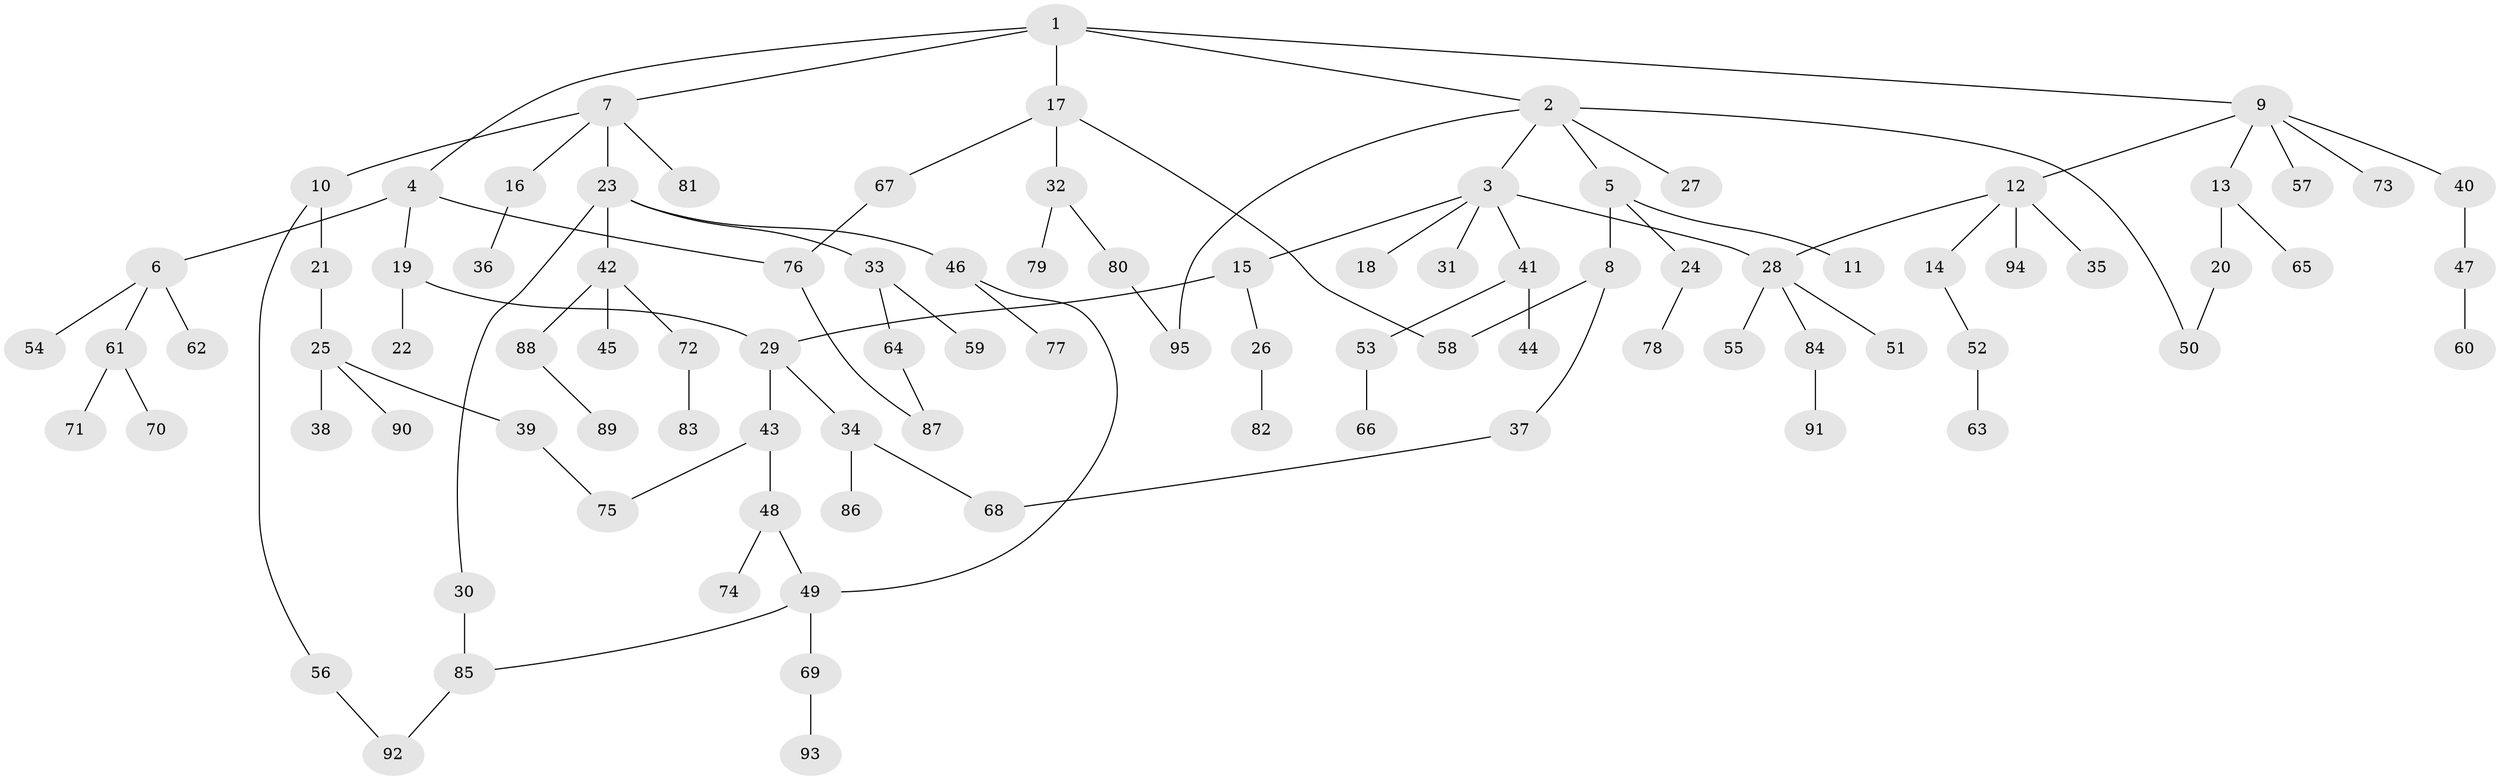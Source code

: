// Generated by graph-tools (version 1.1) at 2025/49/03/09/25 03:49:22]
// undirected, 95 vertices, 106 edges
graph export_dot {
graph [start="1"]
  node [color=gray90,style=filled];
  1;
  2;
  3;
  4;
  5;
  6;
  7;
  8;
  9;
  10;
  11;
  12;
  13;
  14;
  15;
  16;
  17;
  18;
  19;
  20;
  21;
  22;
  23;
  24;
  25;
  26;
  27;
  28;
  29;
  30;
  31;
  32;
  33;
  34;
  35;
  36;
  37;
  38;
  39;
  40;
  41;
  42;
  43;
  44;
  45;
  46;
  47;
  48;
  49;
  50;
  51;
  52;
  53;
  54;
  55;
  56;
  57;
  58;
  59;
  60;
  61;
  62;
  63;
  64;
  65;
  66;
  67;
  68;
  69;
  70;
  71;
  72;
  73;
  74;
  75;
  76;
  77;
  78;
  79;
  80;
  81;
  82;
  83;
  84;
  85;
  86;
  87;
  88;
  89;
  90;
  91;
  92;
  93;
  94;
  95;
  1 -- 2;
  1 -- 4;
  1 -- 7;
  1 -- 9;
  1 -- 17;
  2 -- 3;
  2 -- 5;
  2 -- 27;
  2 -- 95;
  2 -- 50;
  3 -- 15;
  3 -- 18;
  3 -- 28;
  3 -- 31;
  3 -- 41;
  4 -- 6;
  4 -- 19;
  4 -- 76;
  5 -- 8;
  5 -- 11;
  5 -- 24;
  6 -- 54;
  6 -- 61;
  6 -- 62;
  7 -- 10;
  7 -- 16;
  7 -- 23;
  7 -- 81;
  8 -- 37;
  8 -- 58;
  9 -- 12;
  9 -- 13;
  9 -- 40;
  9 -- 57;
  9 -- 73;
  10 -- 21;
  10 -- 56;
  12 -- 14;
  12 -- 35;
  12 -- 94;
  12 -- 28;
  13 -- 20;
  13 -- 65;
  14 -- 52;
  15 -- 26;
  15 -- 29;
  16 -- 36;
  17 -- 32;
  17 -- 58;
  17 -- 67;
  19 -- 22;
  19 -- 29;
  20 -- 50;
  21 -- 25;
  23 -- 30;
  23 -- 33;
  23 -- 42;
  23 -- 46;
  24 -- 78;
  25 -- 38;
  25 -- 39;
  25 -- 90;
  26 -- 82;
  28 -- 51;
  28 -- 55;
  28 -- 84;
  29 -- 34;
  29 -- 43;
  30 -- 85;
  32 -- 79;
  32 -- 80;
  33 -- 59;
  33 -- 64;
  34 -- 86;
  34 -- 68;
  37 -- 68;
  39 -- 75;
  40 -- 47;
  41 -- 44;
  41 -- 53;
  42 -- 45;
  42 -- 72;
  42 -- 88;
  43 -- 48;
  43 -- 75;
  46 -- 77;
  46 -- 49;
  47 -- 60;
  48 -- 49;
  48 -- 74;
  49 -- 69;
  49 -- 85;
  52 -- 63;
  53 -- 66;
  56 -- 92;
  61 -- 70;
  61 -- 71;
  64 -- 87;
  67 -- 76;
  69 -- 93;
  72 -- 83;
  76 -- 87;
  80 -- 95;
  84 -- 91;
  85 -- 92;
  88 -- 89;
}

